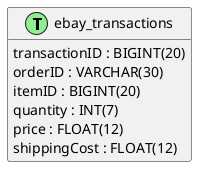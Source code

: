 @startuml
hide fields
class ebay_transactions << (T, lightgreen) >>[[ebay_transactions.html]] {
		transactionID : BIGINT(20)
		orderID : VARCHAR(30)
		itemID : BIGINT(20)
		quantity : INT(7)
		price : FLOAT(12)
		shippingCost : FLOAT(12)
	}
@enduml
